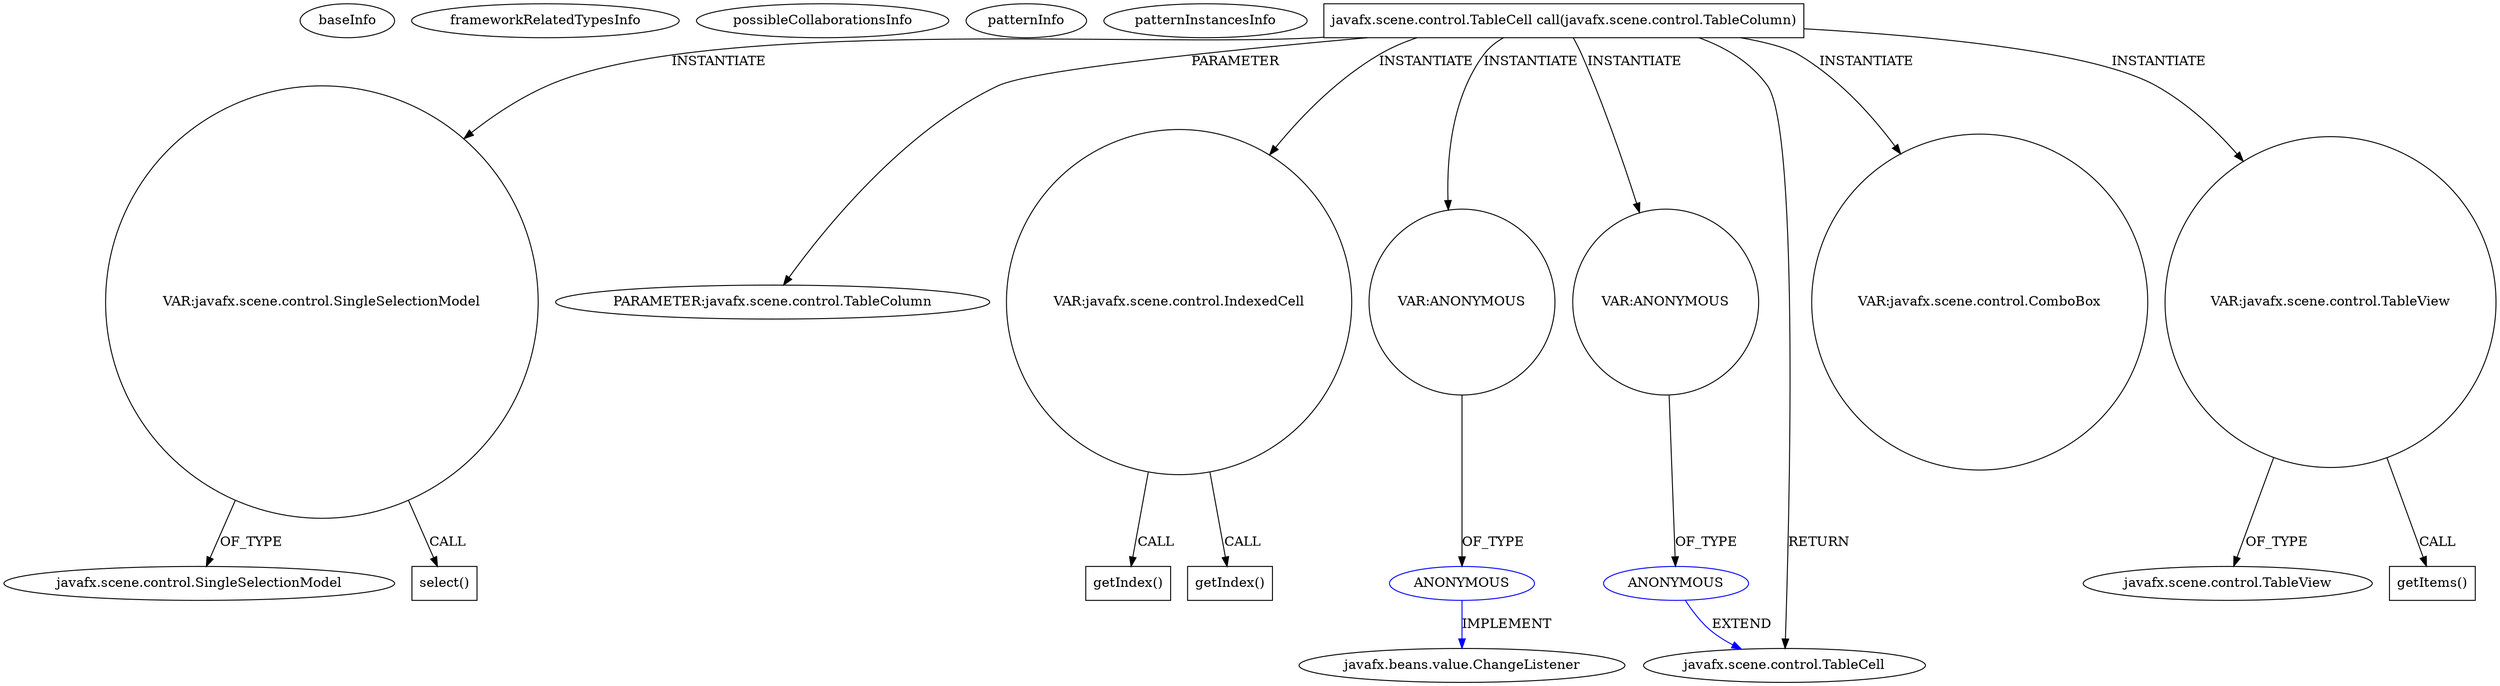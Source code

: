 digraph {
baseInfo[graphId=1073,category="pattern",isAnonymous=false,possibleRelation=false]
frameworkRelatedTypesInfo[]
possibleCollaborationsInfo[]
patternInfo[frequency=6.0,patternRootClient=null]
patternInstancesInfo[0="bianconejo-CEFX~/bianconejo-CEFX/CEFX-master/src/cefx/CEPrincipalController.java~void initializeTabResultat()~2122",1="bianconejo-CEFX~/bianconejo-CEFX/CEFX-master/src/cefx/CEPrincipalController.java~void initializeTabAdresse()~2152",2="bianconejo-CEFX~/bianconejo-CEFX/CEFX-master/src/cefx/CEPrincipalController.java~void initializeTabContact()~2128"]
17[label="javafx.scene.control.SingleSelectionModel",vertexType="FRAMEWORK_CLASS_TYPE",isFrameworkType=false]
15[label="VAR:javafx.scene.control.SingleSelectionModel",vertexType="VARIABLE_EXPRESION",isFrameworkType=false,shape=circle]
16[label="select()",vertexType="INSIDE_CALL",isFrameworkType=false,shape=box]
4[label="javafx.scene.control.TableCell call(javafx.scene.control.TableColumn)",vertexType="OVERRIDING_METHOD_DECLARATION",isFrameworkType=false,shape=box]
6[label="PARAMETER:javafx.scene.control.TableColumn",vertexType="PARAMETER_DECLARATION",isFrameworkType=false]
32[label="VAR:javafx.scene.control.IndexedCell",vertexType="VARIABLE_EXPRESION",isFrameworkType=false,shape=circle]
26[label="VAR:ANONYMOUS",vertexType="VARIABLE_EXPRESION",isFrameworkType=false,shape=circle]
27[label="ANONYMOUS",vertexType="REFERENCE_ANONYMOUS_DECLARATION",isFrameworkType=false,color=blue]
9[label="VAR:ANONYMOUS",vertexType="VARIABLE_EXPRESION",isFrameworkType=false,shape=circle]
10[label="ANONYMOUS",vertexType="REFERENCE_ANONYMOUS_DECLARATION",isFrameworkType=false,color=blue]
5[label="javafx.scene.control.TableCell",vertexType="FRAMEWORK_CLASS_TYPE",isFrameworkType=false]
28[label="javafx.beans.value.ChangeListener",vertexType="FRAMEWORK_INTERFACE_TYPE",isFrameworkType=false]
38[label="getIndex()",vertexType="INSIDE_CALL",isFrameworkType=false,shape=box]
33[label="getIndex()",vertexType="INSIDE_CALL",isFrameworkType=false,shape=box]
13[label="VAR:javafx.scene.control.ComboBox",vertexType="VARIABLE_EXPRESION",isFrameworkType=false,shape=circle]
29[label="VAR:javafx.scene.control.TableView",vertexType="VARIABLE_EXPRESION",isFrameworkType=false,shape=circle]
31[label="javafx.scene.control.TableView",vertexType="FRAMEWORK_CLASS_TYPE",isFrameworkType=false]
36[label="getItems()",vertexType="INSIDE_CALL",isFrameworkType=false,shape=box]
15->17[label="OF_TYPE"]
4->15[label="INSTANTIATE"]
4->29[label="INSTANTIATE"]
27->28[label="IMPLEMENT",color=blue]
9->10[label="OF_TYPE"]
4->6[label="PARAMETER"]
4->5[label="RETURN"]
15->16[label="CALL"]
26->27[label="OF_TYPE"]
4->9[label="INSTANTIATE"]
32->38[label="CALL"]
4->32[label="INSTANTIATE"]
10->5[label="EXTEND",color=blue]
29->36[label="CALL"]
4->13[label="INSTANTIATE"]
4->26[label="INSTANTIATE"]
29->31[label="OF_TYPE"]
32->33[label="CALL"]
}
